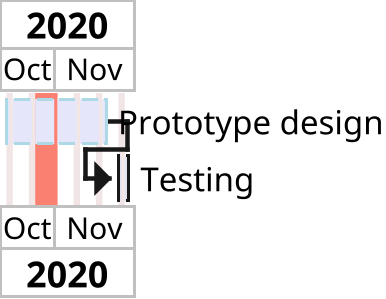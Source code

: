 {
  "sha1": "bwgjffw7rp6hadu9fx8uf8hqmutbcr5",
  "insertion": {
    "when": "2024-05-30T20:48:22.174Z",
    "url": "https://forum.plantuml.net/12415/gantt-issues-coloring-current-during-printscale-weekly-closed?show=13435#c13435",
    "user": "plantuml@gmail.com"
  }
}
@startgantt
scale 3
printscale monthly
2020/10/26 to 2020/11/01 are colored in salmon
sunday are closed
saturday are closed

Project starts the 2020-10-15
[Prototype design] as [TASK1] lasts 25 days
[TASK1] is colored in Lavender/LightBlue
[Testing] lasts 5 days
[TASK1]->[Testing]


@endgantt
